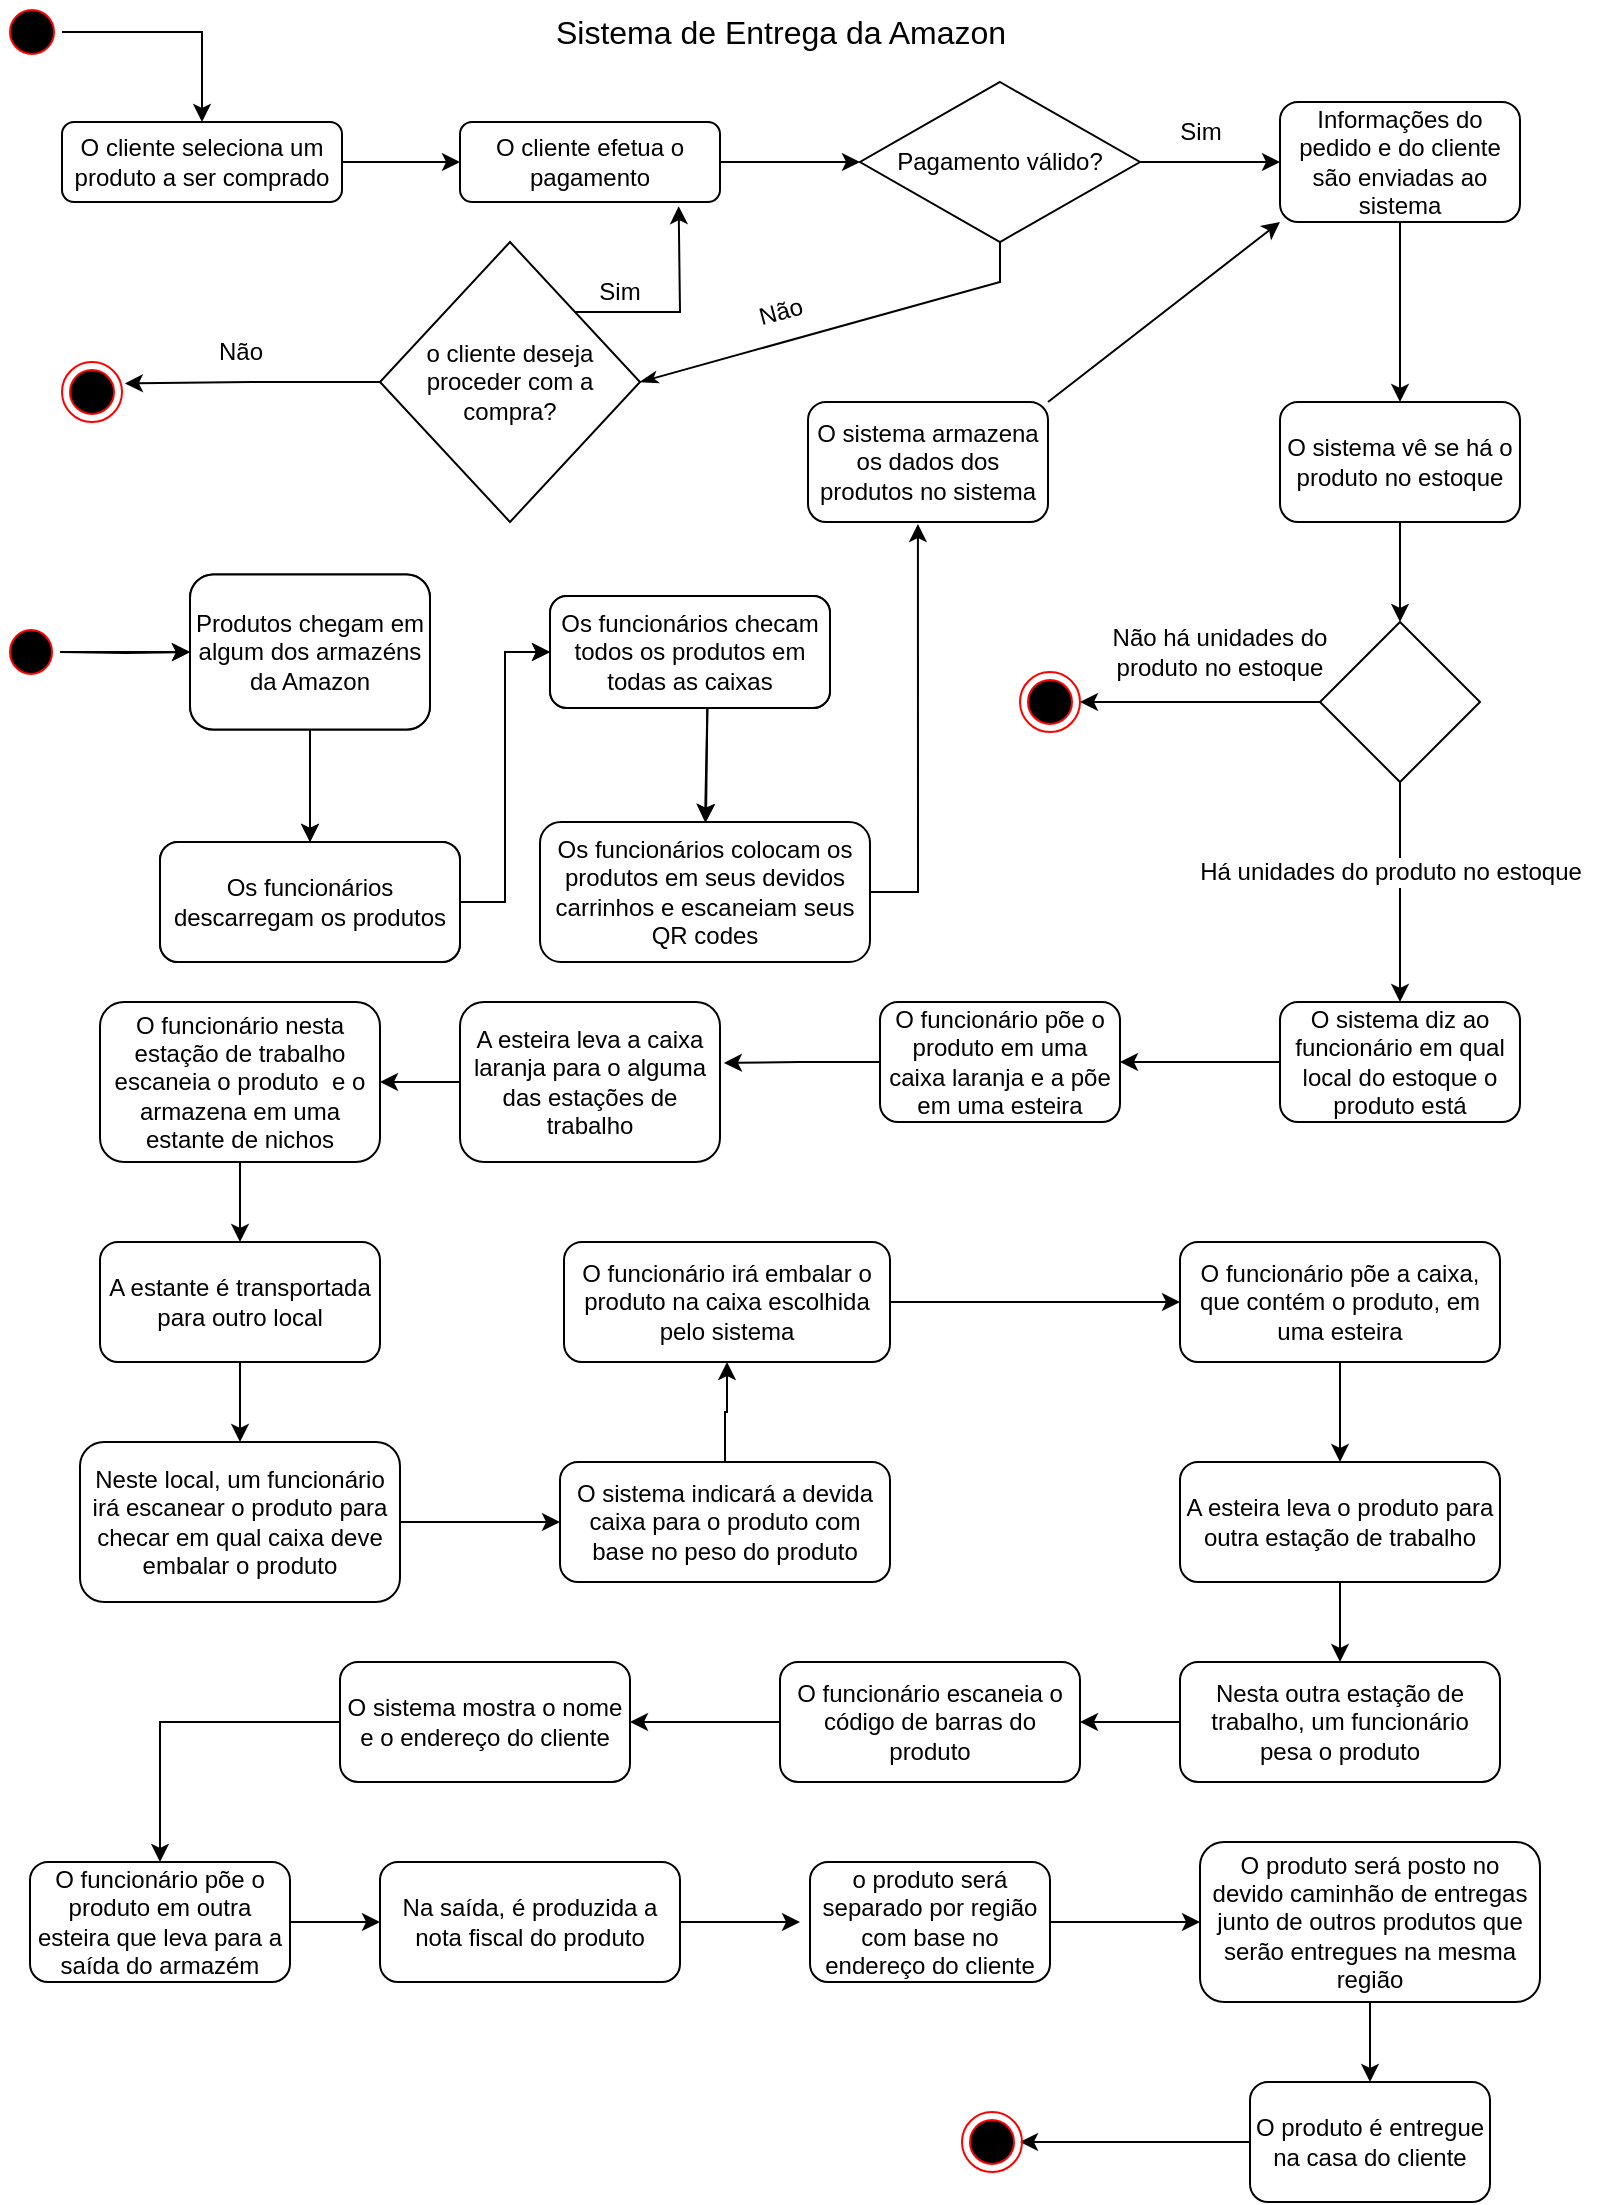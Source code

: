 <mxfile version="21.1.2" type="github">
  <diagram id="C5RBs43oDa-KdzZeNtuy" name="Page-1">
    <mxGraphModel dx="926" dy="509" grid="1" gridSize="10" guides="1" tooltips="1" connect="1" arrows="1" fold="1" page="1" pageScale="1" pageWidth="827" pageHeight="1169" math="0" shadow="0">
      <root>
        <mxCell id="WIyWlLk6GJQsqaUBKTNV-0" />
        <mxCell id="WIyWlLk6GJQsqaUBKTNV-1" parent="WIyWlLk6GJQsqaUBKTNV-0" />
        <mxCell id="7g69OASNnYOCCf8_o89a-4" style="edgeStyle=orthogonalEdgeStyle;rounded=0;orthogonalLoop=1;jettySize=auto;html=1;exitX=1;exitY=0.5;exitDx=0;exitDy=0;entryX=0;entryY=0.5;entryDx=0;entryDy=0;" parent="WIyWlLk6GJQsqaUBKTNV-1" source="7g69OASNnYOCCf8_o89a-0" target="7g69OASNnYOCCf8_o89a-3" edge="1">
          <mxGeometry relative="1" as="geometry" />
        </mxCell>
        <mxCell id="7g69OASNnYOCCf8_o89a-0" value="O cliente seleciona um produto a ser comprado" style="rounded=1;whiteSpace=wrap;html=1;" parent="WIyWlLk6GJQsqaUBKTNV-1" vertex="1">
          <mxGeometry x="41" y="90" width="140" height="40" as="geometry" />
        </mxCell>
        <mxCell id="7g69OASNnYOCCf8_o89a-7" style="edgeStyle=orthogonalEdgeStyle;rounded=0;orthogonalLoop=1;jettySize=auto;html=1;exitX=1;exitY=0.5;exitDx=0;exitDy=0;entryX=0;entryY=0.5;entryDx=0;entryDy=0;" parent="WIyWlLk6GJQsqaUBKTNV-1" source="7g69OASNnYOCCf8_o89a-3" edge="1">
          <mxGeometry relative="1" as="geometry">
            <mxPoint x="440" y="110" as="targetPoint" />
          </mxGeometry>
        </mxCell>
        <mxCell id="7g69OASNnYOCCf8_o89a-3" value="O cliente efetua o pagamento" style="rounded=1;whiteSpace=wrap;html=1;" parent="WIyWlLk6GJQsqaUBKTNV-1" vertex="1">
          <mxGeometry x="240" y="90" width="130" height="40" as="geometry" />
        </mxCell>
        <mxCell id="7g69OASNnYOCCf8_o89a-13" style="edgeStyle=orthogonalEdgeStyle;rounded=0;orthogonalLoop=1;jettySize=auto;html=1;exitX=1;exitY=0.5;exitDx=0;exitDy=0;" parent="WIyWlLk6GJQsqaUBKTNV-1" source="7g69OASNnYOCCf8_o89a-8" target="7g69OASNnYOCCf8_o89a-12" edge="1">
          <mxGeometry relative="1" as="geometry" />
        </mxCell>
        <mxCell id="7g69OASNnYOCCf8_o89a-8" value="Pagamento válido?" style="rhombus;whiteSpace=wrap;html=1;" parent="WIyWlLk6GJQsqaUBKTNV-1" vertex="1">
          <mxGeometry x="440" y="70" width="140" height="80" as="geometry" />
        </mxCell>
        <mxCell id="7g69OASNnYOCCf8_o89a-10" value="" style="endArrow=classicThin;html=1;rounded=0;exitX=0.5;exitY=1;exitDx=0;exitDy=0;startArrow=none;startFill=0;endFill=1;entryX=1;entryY=0.5;entryDx=0;entryDy=0;" parent="WIyWlLk6GJQsqaUBKTNV-1" source="7g69OASNnYOCCf8_o89a-8" target="7g69OASNnYOCCf8_o89a-17" edge="1">
          <mxGeometry width="50" height="50" relative="1" as="geometry">
            <mxPoint x="530" y="180" as="sourcePoint" />
            <mxPoint x="370" y="260" as="targetPoint" />
            <Array as="points">
              <mxPoint x="510" y="170" />
            </Array>
          </mxGeometry>
        </mxCell>
        <mxCell id="7g69OASNnYOCCf8_o89a-11" value="Não" style="text;html=1;align=center;verticalAlign=middle;resizable=0;points=[];autosize=1;strokeColor=none;fillColor=none;rotation=-15;" parent="WIyWlLk6GJQsqaUBKTNV-1" vertex="1">
          <mxGeometry x="375" y="170" width="50" height="30" as="geometry" />
        </mxCell>
        <mxCell id="7g69OASNnYOCCf8_o89a-43" style="edgeStyle=orthogonalEdgeStyle;rounded=0;orthogonalLoop=1;jettySize=auto;html=1;entryX=0.5;entryY=0;entryDx=0;entryDy=0;" parent="WIyWlLk6GJQsqaUBKTNV-1" source="7g69OASNnYOCCf8_o89a-12" target="7g69OASNnYOCCf8_o89a-42" edge="1">
          <mxGeometry relative="1" as="geometry" />
        </mxCell>
        <mxCell id="7g69OASNnYOCCf8_o89a-12" value="Informações do pedido e do cliente são enviadas ao sistema" style="rounded=1;whiteSpace=wrap;html=1;" parent="WIyWlLk6GJQsqaUBKTNV-1" vertex="1">
          <mxGeometry x="650" y="80" width="120" height="60" as="geometry" />
        </mxCell>
        <mxCell id="7g69OASNnYOCCf8_o89a-14" value="Sim" style="text;html=1;align=center;verticalAlign=middle;resizable=0;points=[];autosize=1;strokeColor=none;fillColor=none;" parent="WIyWlLk6GJQsqaUBKTNV-1" vertex="1">
          <mxGeometry x="590" y="80" width="40" height="30" as="geometry" />
        </mxCell>
        <mxCell id="7g69OASNnYOCCf8_o89a-15" value="Sistema de Entrega da Amazon" style="text;html=1;align=center;verticalAlign=middle;resizable=0;points=[];autosize=1;strokeColor=none;fillColor=none;fontSize=16;" parent="WIyWlLk6GJQsqaUBKTNV-1" vertex="1">
          <mxGeometry x="275" y="30" width="250" height="30" as="geometry" />
        </mxCell>
        <mxCell id="7g69OASNnYOCCf8_o89a-18" style="rounded=0;orthogonalLoop=1;jettySize=auto;html=1;exitX=1;exitY=0;exitDx=0;exitDy=0;entryX=0.841;entryY=1.053;entryDx=0;entryDy=0;entryPerimeter=0;" parent="WIyWlLk6GJQsqaUBKTNV-1" source="7g69OASNnYOCCf8_o89a-17" target="7g69OASNnYOCCf8_o89a-3" edge="1">
          <mxGeometry relative="1" as="geometry">
            <mxPoint x="370" y="170" as="targetPoint" />
            <Array as="points">
              <mxPoint x="350" y="185" />
            </Array>
          </mxGeometry>
        </mxCell>
        <mxCell id="7g69OASNnYOCCf8_o89a-21" style="edgeStyle=orthogonalEdgeStyle;rounded=0;orthogonalLoop=1;jettySize=auto;html=1;exitX=0;exitY=0.5;exitDx=0;exitDy=0;entryX=1.048;entryY=0.357;entryDx=0;entryDy=0;entryPerimeter=0;" parent="WIyWlLk6GJQsqaUBKTNV-1" source="7g69OASNnYOCCf8_o89a-17" target="7g69OASNnYOCCf8_o89a-20" edge="1">
          <mxGeometry relative="1" as="geometry" />
        </mxCell>
        <mxCell id="7g69OASNnYOCCf8_o89a-17" value="o cliente deseja proceder com a compra?" style="rhombus;whiteSpace=wrap;html=1;" parent="WIyWlLk6GJQsqaUBKTNV-1" vertex="1">
          <mxGeometry x="200" y="150" width="130" height="140" as="geometry" />
        </mxCell>
        <mxCell id="7g69OASNnYOCCf8_o89a-19" value="Sim" style="text;strokeColor=none;fillColor=none;align=center;verticalAlign=middle;spacingLeft=4;spacingRight=4;overflow=hidden;points=[[0,0.5],[1,0.5]];portConstraint=eastwest;rotatable=0;whiteSpace=wrap;html=1;" parent="WIyWlLk6GJQsqaUBKTNV-1" vertex="1">
          <mxGeometry x="280" y="160" width="80" height="30" as="geometry" />
        </mxCell>
        <mxCell id="7g69OASNnYOCCf8_o89a-20" value="" style="ellipse;html=1;shape=endState;fillColor=#000000;strokeColor=#ff0000;" parent="WIyWlLk6GJQsqaUBKTNV-1" vertex="1">
          <mxGeometry x="41" y="210" width="30" height="30" as="geometry" />
        </mxCell>
        <mxCell id="7g69OASNnYOCCf8_o89a-22" value="Não" style="text;html=1;align=center;verticalAlign=middle;resizable=0;points=[];autosize=1;strokeColor=none;fillColor=none;" parent="WIyWlLk6GJQsqaUBKTNV-1" vertex="1">
          <mxGeometry x="105" y="190" width="50" height="30" as="geometry" />
        </mxCell>
        <mxCell id="7g69OASNnYOCCf8_o89a-26" style="edgeStyle=orthogonalEdgeStyle;rounded=0;orthogonalLoop=1;jettySize=auto;html=1;entryX=0.5;entryY=0;entryDx=0;entryDy=0;" parent="WIyWlLk6GJQsqaUBKTNV-1" source="7g69OASNnYOCCf8_o89a-23" target="7g69OASNnYOCCf8_o89a-0" edge="1">
          <mxGeometry relative="1" as="geometry">
            <mxPoint x="120" y="40" as="targetPoint" />
            <Array as="points">
              <mxPoint x="111" y="45" />
            </Array>
          </mxGeometry>
        </mxCell>
        <mxCell id="7g69OASNnYOCCf8_o89a-23" value="" style="ellipse;html=1;shape=startState;fillColor=#000000;strokeColor=#ff0000;" parent="WIyWlLk6GJQsqaUBKTNV-1" vertex="1">
          <mxGeometry x="11" y="30" width="30" height="30" as="geometry" />
        </mxCell>
        <mxCell id="7g69OASNnYOCCf8_o89a-29" style="edgeStyle=orthogonalEdgeStyle;rounded=0;orthogonalLoop=1;jettySize=auto;html=1;entryX=0;entryY=0.5;entryDx=0;entryDy=0;" parent="WIyWlLk6GJQsqaUBKTNV-1" source="7g69OASNnYOCCf8_o89a-27" target="7g69OASNnYOCCf8_o89a-30" edge="1">
          <mxGeometry relative="1" as="geometry">
            <mxPoint x="100.0" y="355" as="targetPoint" />
          </mxGeometry>
        </mxCell>
        <mxCell id="7g69OASNnYOCCf8_o89a-27" value="" style="ellipse;html=1;shape=startState;fillColor=#000000;strokeColor=#ff0000;" parent="WIyWlLk6GJQsqaUBKTNV-1" vertex="1">
          <mxGeometry x="11" y="340" width="29" height="30" as="geometry" />
        </mxCell>
        <mxCell id="7g69OASNnYOCCf8_o89a-38" style="edgeStyle=orthogonalEdgeStyle;rounded=0;orthogonalLoop=1;jettySize=auto;html=1;entryX=0.5;entryY=0;entryDx=0;entryDy=0;" parent="WIyWlLk6GJQsqaUBKTNV-1" source="7g69OASNnYOCCf8_o89a-30" target="7g69OASNnYOCCf8_o89a-34" edge="1">
          <mxGeometry relative="1" as="geometry" />
        </mxCell>
        <mxCell id="7g69OASNnYOCCf8_o89a-30" value="Produtos chegam em algum dos armazéns da Amazon" style="rounded=1;whiteSpace=wrap;html=1;" parent="WIyWlLk6GJQsqaUBKTNV-1" vertex="1">
          <mxGeometry x="105" y="316.25" width="120" height="77.5" as="geometry" />
        </mxCell>
        <mxCell id="7g69OASNnYOCCf8_o89a-37" style="edgeStyle=orthogonalEdgeStyle;rounded=0;orthogonalLoop=1;jettySize=auto;html=1;exitX=1;exitY=0.5;exitDx=0;exitDy=0;entryX=0;entryY=0.5;entryDx=0;entryDy=0;" parent="WIyWlLk6GJQsqaUBKTNV-1" source="7g69OASNnYOCCf8_o89a-34" target="7g69OASNnYOCCf8_o89a-35" edge="1">
          <mxGeometry relative="1" as="geometry" />
        </mxCell>
        <mxCell id="7g69OASNnYOCCf8_o89a-34" value="Os funcionários descarregam os produtos" style="rounded=1;whiteSpace=wrap;html=1;" parent="WIyWlLk6GJQsqaUBKTNV-1" vertex="1">
          <mxGeometry x="90" y="450" width="150" height="60" as="geometry" />
        </mxCell>
        <mxCell id="7g69OASNnYOCCf8_o89a-41" style="rounded=0;orthogonalLoop=1;jettySize=auto;html=1;entryX=0.5;entryY=0;entryDx=0;entryDy=0;exitX=0.562;exitY=1.006;exitDx=0;exitDy=0;exitPerimeter=0;" parent="WIyWlLk6GJQsqaUBKTNV-1" source="7g69OASNnYOCCf8_o89a-35" target="7g69OASNnYOCCf8_o89a-39" edge="1">
          <mxGeometry relative="1" as="geometry">
            <mxPoint x="370" y="390" as="sourcePoint" />
          </mxGeometry>
        </mxCell>
        <mxCell id="7g69OASNnYOCCf8_o89a-35" value="Os funcionários checam todos os produtos em todas as caixas" style="rounded=1;whiteSpace=wrap;html=1;" parent="WIyWlLk6GJQsqaUBKTNV-1" vertex="1">
          <mxGeometry x="285" y="327" width="140" height="56" as="geometry" />
        </mxCell>
        <mxCell id="7g69OASNnYOCCf8_o89a-47" style="edgeStyle=orthogonalEdgeStyle;rounded=0;orthogonalLoop=1;jettySize=auto;html=1;exitX=1;exitY=0.5;exitDx=0;exitDy=0;entryX=0.458;entryY=1.017;entryDx=0;entryDy=0;entryPerimeter=0;" parent="WIyWlLk6GJQsqaUBKTNV-1" source="7g69OASNnYOCCf8_o89a-39" target="7g69OASNnYOCCf8_o89a-44" edge="1">
          <mxGeometry relative="1" as="geometry">
            <mxPoint x="540" y="320" as="targetPoint" />
          </mxGeometry>
        </mxCell>
        <mxCell id="7g69OASNnYOCCf8_o89a-39" value="Os funcionários colocam os produtos em seus devidos carrinhos e escaneiam seus QR codes" style="rounded=1;whiteSpace=wrap;html=1;" parent="WIyWlLk6GJQsqaUBKTNV-1" vertex="1">
          <mxGeometry x="280" y="440" width="165" height="70" as="geometry" />
        </mxCell>
        <mxCell id="7g69OASNnYOCCf8_o89a-50" style="edgeStyle=orthogonalEdgeStyle;rounded=0;orthogonalLoop=1;jettySize=auto;html=1;exitX=0.5;exitY=1;exitDx=0;exitDy=0;entryX=0.5;entryY=0;entryDx=0;entryDy=0;" parent="WIyWlLk6GJQsqaUBKTNV-1" source="7g69OASNnYOCCf8_o89a-42" target="7g69OASNnYOCCf8_o89a-48" edge="1">
          <mxGeometry relative="1" as="geometry" />
        </mxCell>
        <mxCell id="7g69OASNnYOCCf8_o89a-42" value="O sistema vê se há o produto no estoque" style="rounded=1;whiteSpace=wrap;html=1;" parent="WIyWlLk6GJQsqaUBKTNV-1" vertex="1">
          <mxGeometry x="650" y="230" width="120" height="60" as="geometry" />
        </mxCell>
        <mxCell id="7g69OASNnYOCCf8_o89a-57" style="rounded=0;orthogonalLoop=1;jettySize=auto;html=1;exitX=1;exitY=0;exitDx=0;exitDy=0;entryX=0;entryY=1;entryDx=0;entryDy=0;" parent="WIyWlLk6GJQsqaUBKTNV-1" source="7g69OASNnYOCCf8_o89a-44" target="7g69OASNnYOCCf8_o89a-12" edge="1">
          <mxGeometry relative="1" as="geometry" />
        </mxCell>
        <mxCell id="7g69OASNnYOCCf8_o89a-44" value="O sistema armazena os dados dos produtos no sistema" style="rounded=1;whiteSpace=wrap;html=1;" parent="WIyWlLk6GJQsqaUBKTNV-1" vertex="1">
          <mxGeometry x="414" y="230" width="120" height="60" as="geometry" />
        </mxCell>
        <mxCell id="7g69OASNnYOCCf8_o89a-52" style="edgeStyle=orthogonalEdgeStyle;rounded=0;orthogonalLoop=1;jettySize=auto;html=1;entryX=1;entryY=0.5;entryDx=0;entryDy=0;" parent="WIyWlLk6GJQsqaUBKTNV-1" source="7g69OASNnYOCCf8_o89a-48" target="7g69OASNnYOCCf8_o89a-49" edge="1">
          <mxGeometry relative="1" as="geometry" />
        </mxCell>
        <mxCell id="7g69OASNnYOCCf8_o89a-55" style="edgeStyle=orthogonalEdgeStyle;rounded=0;orthogonalLoop=1;jettySize=auto;html=1;" parent="WIyWlLk6GJQsqaUBKTNV-1" source="7g69OASNnYOCCf8_o89a-48" edge="1">
          <mxGeometry relative="1" as="geometry">
            <mxPoint x="710" y="530" as="targetPoint" />
          </mxGeometry>
        </mxCell>
        <mxCell id="7g69OASNnYOCCf8_o89a-48" value="" style="rhombus;whiteSpace=wrap;html=1;" parent="WIyWlLk6GJQsqaUBKTNV-1" vertex="1">
          <mxGeometry x="670" y="340" width="80" height="80" as="geometry" />
        </mxCell>
        <mxCell id="7g69OASNnYOCCf8_o89a-49" value="" style="ellipse;html=1;shape=endState;fillColor=#000000;strokeColor=#ff0000;" parent="WIyWlLk6GJQsqaUBKTNV-1" vertex="1">
          <mxGeometry x="520" y="365" width="30" height="30" as="geometry" />
        </mxCell>
        <mxCell id="7g69OASNnYOCCf8_o89a-54" value="Não há unidades do produto no estoque" style="text;strokeColor=none;align=center;fillColor=none;html=1;verticalAlign=middle;whiteSpace=wrap;rounded=0;" parent="WIyWlLk6GJQsqaUBKTNV-1" vertex="1">
          <mxGeometry x="550" y="340" width="140" height="30" as="geometry" />
        </mxCell>
        <mxCell id="7g69OASNnYOCCf8_o89a-56" value="Há unidades do produto no estoque" style="text;html=1;align=center;verticalAlign=middle;resizable=0;points=[];autosize=1;strokeColor=none;fillColor=none;labelBackgroundColor=default;" parent="WIyWlLk6GJQsqaUBKTNV-1" vertex="1">
          <mxGeometry x="600" y="450" width="210" height="30" as="geometry" />
        </mxCell>
        <mxCell id="alA27K1LgbavTXRcBK-0-2" style="edgeStyle=orthogonalEdgeStyle;rounded=0;orthogonalLoop=1;jettySize=auto;html=1;entryX=1;entryY=0.5;entryDx=0;entryDy=0;" edge="1" parent="WIyWlLk6GJQsqaUBKTNV-1" source="alA27K1LgbavTXRcBK-0-0" target="alA27K1LgbavTXRcBK-0-1">
          <mxGeometry relative="1" as="geometry" />
        </mxCell>
        <mxCell id="alA27K1LgbavTXRcBK-0-0" value="O sistema diz ao funcionário em qual local do estoque o produto está" style="rounded=1;whiteSpace=wrap;html=1;" vertex="1" parent="WIyWlLk6GJQsqaUBKTNV-1">
          <mxGeometry x="650" y="530" width="120" height="60" as="geometry" />
        </mxCell>
        <mxCell id="alA27K1LgbavTXRcBK-0-4" style="edgeStyle=orthogonalEdgeStyle;rounded=0;orthogonalLoop=1;jettySize=auto;html=1;exitX=0;exitY=0.5;exitDx=0;exitDy=0;entryX=1.015;entryY=0.381;entryDx=0;entryDy=0;entryPerimeter=0;" edge="1" parent="WIyWlLk6GJQsqaUBKTNV-1" source="alA27K1LgbavTXRcBK-0-1" target="alA27K1LgbavTXRcBK-0-3">
          <mxGeometry relative="1" as="geometry">
            <mxPoint x="380" y="560" as="targetPoint" />
          </mxGeometry>
        </mxCell>
        <mxCell id="alA27K1LgbavTXRcBK-0-1" value="O funcionário põe o produto em uma caixa laranja e a põe em uma esteira" style="rounded=1;whiteSpace=wrap;html=1;" vertex="1" parent="WIyWlLk6GJQsqaUBKTNV-1">
          <mxGeometry x="450" y="530" width="120" height="60" as="geometry" />
        </mxCell>
        <mxCell id="alA27K1LgbavTXRcBK-0-8" style="edgeStyle=orthogonalEdgeStyle;rounded=0;orthogonalLoop=1;jettySize=auto;html=1;entryX=1;entryY=0.5;entryDx=0;entryDy=0;" edge="1" parent="WIyWlLk6GJQsqaUBKTNV-1" source="alA27K1LgbavTXRcBK-0-3" target="alA27K1LgbavTXRcBK-0-5">
          <mxGeometry relative="1" as="geometry" />
        </mxCell>
        <mxCell id="alA27K1LgbavTXRcBK-0-3" value="A esteira leva a caixa laranja para o alguma das estações de trabalho" style="rounded=1;whiteSpace=wrap;html=1;" vertex="1" parent="WIyWlLk6GJQsqaUBKTNV-1">
          <mxGeometry x="240" y="530" width="130" height="80" as="geometry" />
        </mxCell>
        <mxCell id="alA27K1LgbavTXRcBK-0-10" style="edgeStyle=orthogonalEdgeStyle;rounded=0;orthogonalLoop=1;jettySize=auto;html=1;entryX=0.5;entryY=0;entryDx=0;entryDy=0;" edge="1" parent="WIyWlLk6GJQsqaUBKTNV-1" source="alA27K1LgbavTXRcBK-0-5" target="alA27K1LgbavTXRcBK-0-9">
          <mxGeometry relative="1" as="geometry" />
        </mxCell>
        <mxCell id="alA27K1LgbavTXRcBK-0-5" value="O funcionário nesta estação de trabalho escaneia o produto&amp;nbsp; e o armazena em uma estante de nichos" style="rounded=1;whiteSpace=wrap;html=1;" vertex="1" parent="WIyWlLk6GJQsqaUBKTNV-1">
          <mxGeometry x="60" y="530" width="140" height="80" as="geometry" />
        </mxCell>
        <mxCell id="alA27K1LgbavTXRcBK-0-21" style="edgeStyle=orthogonalEdgeStyle;rounded=0;orthogonalLoop=1;jettySize=auto;html=1;exitX=0.5;exitY=1;exitDx=0;exitDy=0;entryX=0.5;entryY=0;entryDx=0;entryDy=0;" edge="1" parent="WIyWlLk6GJQsqaUBKTNV-1" source="alA27K1LgbavTXRcBK-0-9" target="alA27K1LgbavTXRcBK-0-11">
          <mxGeometry relative="1" as="geometry" />
        </mxCell>
        <mxCell id="alA27K1LgbavTXRcBK-0-9" value="A estante é transportada para outro local" style="rounded=1;whiteSpace=wrap;html=1;" vertex="1" parent="WIyWlLk6GJQsqaUBKTNV-1">
          <mxGeometry x="60" y="650" width="140" height="60" as="geometry" />
        </mxCell>
        <mxCell id="alA27K1LgbavTXRcBK-0-22" style="edgeStyle=orthogonalEdgeStyle;rounded=0;orthogonalLoop=1;jettySize=auto;html=1;exitX=1;exitY=0.5;exitDx=0;exitDy=0;" edge="1" parent="WIyWlLk6GJQsqaUBKTNV-1" source="alA27K1LgbavTXRcBK-0-11" target="alA27K1LgbavTXRcBK-0-13">
          <mxGeometry relative="1" as="geometry" />
        </mxCell>
        <mxCell id="alA27K1LgbavTXRcBK-0-11" value="Neste local, um funcionário irá escanear o produto para checar em qual caixa deve embalar o produto" style="rounded=1;whiteSpace=wrap;html=1;" vertex="1" parent="WIyWlLk6GJQsqaUBKTNV-1">
          <mxGeometry x="50" y="750" width="160" height="80" as="geometry" />
        </mxCell>
        <mxCell id="alA27K1LgbavTXRcBK-0-25" style="edgeStyle=orthogonalEdgeStyle;rounded=0;orthogonalLoop=1;jettySize=auto;html=1;entryX=0.5;entryY=1;entryDx=0;entryDy=0;" edge="1" parent="WIyWlLk6GJQsqaUBKTNV-1" source="alA27K1LgbavTXRcBK-0-13" target="alA27K1LgbavTXRcBK-0-23">
          <mxGeometry relative="1" as="geometry" />
        </mxCell>
        <mxCell id="alA27K1LgbavTXRcBK-0-13" value="O sistema indicará a devida caixa para o produto com base no peso do produto" style="rounded=1;whiteSpace=wrap;html=1;" vertex="1" parent="WIyWlLk6GJQsqaUBKTNV-1">
          <mxGeometry x="290" y="760" width="165" height="60" as="geometry" />
        </mxCell>
        <mxCell id="alA27K1LgbavTXRcBK-0-14" style="edgeStyle=orthogonalEdgeStyle;rounded=0;orthogonalLoop=1;jettySize=auto;html=1;entryX=0;entryY=0.5;entryDx=0;entryDy=0;" edge="1" target="alA27K1LgbavTXRcBK-0-16" parent="WIyWlLk6GJQsqaUBKTNV-1">
          <mxGeometry relative="1" as="geometry">
            <mxPoint x="100.0" y="355" as="targetPoint" />
            <mxPoint x="40" y="355" as="sourcePoint" />
          </mxGeometry>
        </mxCell>
        <mxCell id="alA27K1LgbavTXRcBK-0-15" style="edgeStyle=orthogonalEdgeStyle;rounded=0;orthogonalLoop=1;jettySize=auto;html=1;entryX=0.5;entryY=0;entryDx=0;entryDy=0;" edge="1" source="alA27K1LgbavTXRcBK-0-16" target="alA27K1LgbavTXRcBK-0-20" parent="WIyWlLk6GJQsqaUBKTNV-1">
          <mxGeometry relative="1" as="geometry" />
        </mxCell>
        <mxCell id="alA27K1LgbavTXRcBK-0-16" value="Produtos chegam em algum dos armazéns da Amazon" style="rounded=1;whiteSpace=wrap;html=1;" vertex="1" parent="WIyWlLk6GJQsqaUBKTNV-1">
          <mxGeometry x="105" y="316.25" width="120" height="77.5" as="geometry" />
        </mxCell>
        <mxCell id="alA27K1LgbavTXRcBK-0-17" style="edgeStyle=orthogonalEdgeStyle;rounded=0;orthogonalLoop=1;jettySize=auto;html=1;exitX=1;exitY=0.5;exitDx=0;exitDy=0;entryX=0;entryY=0.5;entryDx=0;entryDy=0;" edge="1" source="alA27K1LgbavTXRcBK-0-20" target="alA27K1LgbavTXRcBK-0-19" parent="WIyWlLk6GJQsqaUBKTNV-1">
          <mxGeometry relative="1" as="geometry" />
        </mxCell>
        <mxCell id="alA27K1LgbavTXRcBK-0-18" style="rounded=0;orthogonalLoop=1;jettySize=auto;html=1;entryX=0.5;entryY=0;entryDx=0;entryDy=0;exitX=0.562;exitY=1.006;exitDx=0;exitDy=0;exitPerimeter=0;" edge="1" source="alA27K1LgbavTXRcBK-0-19" parent="WIyWlLk6GJQsqaUBKTNV-1">
          <mxGeometry relative="1" as="geometry">
            <mxPoint x="370" y="390" as="sourcePoint" />
            <mxPoint x="363" y="440" as="targetPoint" />
          </mxGeometry>
        </mxCell>
        <mxCell id="alA27K1LgbavTXRcBK-0-19" value="Os funcionários checam todos os produtos em todas as caixas" style="rounded=1;whiteSpace=wrap;html=1;" vertex="1" parent="WIyWlLk6GJQsqaUBKTNV-1">
          <mxGeometry x="285" y="327" width="140" height="56" as="geometry" />
        </mxCell>
        <mxCell id="alA27K1LgbavTXRcBK-0-20" value="Os funcionários descarregam os produtos" style="rounded=1;whiteSpace=wrap;html=1;" vertex="1" parent="WIyWlLk6GJQsqaUBKTNV-1">
          <mxGeometry x="90" y="450" width="150" height="60" as="geometry" />
        </mxCell>
        <mxCell id="alA27K1LgbavTXRcBK-0-28" style="edgeStyle=orthogonalEdgeStyle;rounded=0;orthogonalLoop=1;jettySize=auto;html=1;exitX=1;exitY=0.5;exitDx=0;exitDy=0;entryX=0;entryY=0.5;entryDx=0;entryDy=0;" edge="1" parent="WIyWlLk6GJQsqaUBKTNV-1" source="alA27K1LgbavTXRcBK-0-23" target="alA27K1LgbavTXRcBK-0-26">
          <mxGeometry relative="1" as="geometry" />
        </mxCell>
        <mxCell id="alA27K1LgbavTXRcBK-0-23" value="O funcionário irá embalar o produto na caixa escolhida pelo sistema" style="rounded=1;whiteSpace=wrap;html=1;" vertex="1" parent="WIyWlLk6GJQsqaUBKTNV-1">
          <mxGeometry x="292" y="650" width="163" height="60" as="geometry" />
        </mxCell>
        <mxCell id="alA27K1LgbavTXRcBK-0-31" style="edgeStyle=orthogonalEdgeStyle;rounded=0;orthogonalLoop=1;jettySize=auto;html=1;exitX=0.5;exitY=1;exitDx=0;exitDy=0;entryX=0.5;entryY=0;entryDx=0;entryDy=0;" edge="1" parent="WIyWlLk6GJQsqaUBKTNV-1" source="alA27K1LgbavTXRcBK-0-26" target="alA27K1LgbavTXRcBK-0-29">
          <mxGeometry relative="1" as="geometry" />
        </mxCell>
        <mxCell id="alA27K1LgbavTXRcBK-0-26" value="O funcionário põe a caixa, que contém o produto, em uma esteira" style="rounded=1;whiteSpace=wrap;html=1;" vertex="1" parent="WIyWlLk6GJQsqaUBKTNV-1">
          <mxGeometry x="600" y="650" width="160" height="60" as="geometry" />
        </mxCell>
        <mxCell id="alA27K1LgbavTXRcBK-0-32" style="edgeStyle=orthogonalEdgeStyle;rounded=0;orthogonalLoop=1;jettySize=auto;html=1;exitX=0.5;exitY=1;exitDx=0;exitDy=0;entryX=0.5;entryY=0;entryDx=0;entryDy=0;" edge="1" parent="WIyWlLk6GJQsqaUBKTNV-1" source="alA27K1LgbavTXRcBK-0-29" target="alA27K1LgbavTXRcBK-0-30">
          <mxGeometry relative="1" as="geometry" />
        </mxCell>
        <mxCell id="alA27K1LgbavTXRcBK-0-29" value="A esteira leva o produto para outra estação de trabalho" style="rounded=1;whiteSpace=wrap;html=1;" vertex="1" parent="WIyWlLk6GJQsqaUBKTNV-1">
          <mxGeometry x="600" y="760" width="160" height="60" as="geometry" />
        </mxCell>
        <mxCell id="alA27K1LgbavTXRcBK-0-34" style="edgeStyle=orthogonalEdgeStyle;rounded=0;orthogonalLoop=1;jettySize=auto;html=1;entryX=1;entryY=0.5;entryDx=0;entryDy=0;" edge="1" parent="WIyWlLk6GJQsqaUBKTNV-1" source="alA27K1LgbavTXRcBK-0-30" target="alA27K1LgbavTXRcBK-0-33">
          <mxGeometry relative="1" as="geometry" />
        </mxCell>
        <mxCell id="alA27K1LgbavTXRcBK-0-30" value="Nesta outra estação de trabalho, um funcionário pesa o produto" style="rounded=1;whiteSpace=wrap;html=1;" vertex="1" parent="WIyWlLk6GJQsqaUBKTNV-1">
          <mxGeometry x="600" y="860" width="160" height="60" as="geometry" />
        </mxCell>
        <mxCell id="alA27K1LgbavTXRcBK-0-36" style="edgeStyle=orthogonalEdgeStyle;rounded=0;orthogonalLoop=1;jettySize=auto;html=1;exitX=0;exitY=0.5;exitDx=0;exitDy=0;" edge="1" parent="WIyWlLk6GJQsqaUBKTNV-1" source="alA27K1LgbavTXRcBK-0-33" target="alA27K1LgbavTXRcBK-0-35">
          <mxGeometry relative="1" as="geometry" />
        </mxCell>
        <mxCell id="alA27K1LgbavTXRcBK-0-33" value="O funcionário escaneia o código de barras do produto" style="rounded=1;whiteSpace=wrap;html=1;" vertex="1" parent="WIyWlLk6GJQsqaUBKTNV-1">
          <mxGeometry x="400" y="860" width="150" height="60" as="geometry" />
        </mxCell>
        <mxCell id="alA27K1LgbavTXRcBK-0-38" style="edgeStyle=orthogonalEdgeStyle;rounded=0;orthogonalLoop=1;jettySize=auto;html=1;exitX=0;exitY=0.5;exitDx=0;exitDy=0;entryX=0.5;entryY=0;entryDx=0;entryDy=0;" edge="1" parent="WIyWlLk6GJQsqaUBKTNV-1" source="alA27K1LgbavTXRcBK-0-35" target="alA27K1LgbavTXRcBK-0-37">
          <mxGeometry relative="1" as="geometry">
            <mxPoint x="80" y="889.947" as="targetPoint" />
          </mxGeometry>
        </mxCell>
        <mxCell id="alA27K1LgbavTXRcBK-0-35" value="O sistema mostra o nome e o endereço do cliente" style="rounded=1;whiteSpace=wrap;html=1;" vertex="1" parent="WIyWlLk6GJQsqaUBKTNV-1">
          <mxGeometry x="180" y="860" width="145" height="60" as="geometry" />
        </mxCell>
        <mxCell id="alA27K1LgbavTXRcBK-0-40" style="edgeStyle=orthogonalEdgeStyle;rounded=0;orthogonalLoop=1;jettySize=auto;html=1;entryX=0;entryY=0.5;entryDx=0;entryDy=0;" edge="1" parent="WIyWlLk6GJQsqaUBKTNV-1" source="alA27K1LgbavTXRcBK-0-37" target="alA27K1LgbavTXRcBK-0-39">
          <mxGeometry relative="1" as="geometry" />
        </mxCell>
        <mxCell id="alA27K1LgbavTXRcBK-0-37" value="O funcionário põe o produto em outra esteira que leva para a saída do armazém" style="rounded=1;whiteSpace=wrap;html=1;" vertex="1" parent="WIyWlLk6GJQsqaUBKTNV-1">
          <mxGeometry x="25" y="960" width="130" height="60" as="geometry" />
        </mxCell>
        <mxCell id="alA27K1LgbavTXRcBK-0-42" style="edgeStyle=orthogonalEdgeStyle;rounded=0;orthogonalLoop=1;jettySize=auto;html=1;" edge="1" parent="WIyWlLk6GJQsqaUBKTNV-1" source="alA27K1LgbavTXRcBK-0-39">
          <mxGeometry relative="1" as="geometry">
            <mxPoint x="410" y="990" as="targetPoint" />
          </mxGeometry>
        </mxCell>
        <mxCell id="alA27K1LgbavTXRcBK-0-39" value="Na saída, é produzida a nota fiscal do produto" style="rounded=1;whiteSpace=wrap;html=1;" vertex="1" parent="WIyWlLk6GJQsqaUBKTNV-1">
          <mxGeometry x="200" y="960" width="150" height="60" as="geometry" />
        </mxCell>
        <mxCell id="alA27K1LgbavTXRcBK-0-45" style="edgeStyle=orthogonalEdgeStyle;rounded=0;orthogonalLoop=1;jettySize=auto;html=1;exitX=1;exitY=0.5;exitDx=0;exitDy=0;" edge="1" parent="WIyWlLk6GJQsqaUBKTNV-1" source="alA27K1LgbavTXRcBK-0-41" target="alA27K1LgbavTXRcBK-0-43">
          <mxGeometry relative="1" as="geometry" />
        </mxCell>
        <mxCell id="alA27K1LgbavTXRcBK-0-41" value="o produto será separado por região com base no endereço do cliente" style="rounded=1;whiteSpace=wrap;html=1;" vertex="1" parent="WIyWlLk6GJQsqaUBKTNV-1">
          <mxGeometry x="415" y="960" width="120" height="60" as="geometry" />
        </mxCell>
        <mxCell id="alA27K1LgbavTXRcBK-0-47" style="edgeStyle=orthogonalEdgeStyle;rounded=0;orthogonalLoop=1;jettySize=auto;html=1;entryX=0.5;entryY=0;entryDx=0;entryDy=0;" edge="1" parent="WIyWlLk6GJQsqaUBKTNV-1" source="alA27K1LgbavTXRcBK-0-43" target="alA27K1LgbavTXRcBK-0-46">
          <mxGeometry relative="1" as="geometry" />
        </mxCell>
        <mxCell id="alA27K1LgbavTXRcBK-0-43" value="O produto será posto no devido caminhão de entregas junto de outros produtos que serão entregues na mesma região" style="rounded=1;whiteSpace=wrap;html=1;" vertex="1" parent="WIyWlLk6GJQsqaUBKTNV-1">
          <mxGeometry x="610" y="950" width="170" height="80" as="geometry" />
        </mxCell>
        <mxCell id="alA27K1LgbavTXRcBK-0-48" style="edgeStyle=orthogonalEdgeStyle;rounded=0;orthogonalLoop=1;jettySize=auto;html=1;" edge="1" parent="WIyWlLk6GJQsqaUBKTNV-1" source="alA27K1LgbavTXRcBK-0-46">
          <mxGeometry relative="1" as="geometry">
            <mxPoint x="520.0" y="1100" as="targetPoint" />
          </mxGeometry>
        </mxCell>
        <mxCell id="alA27K1LgbavTXRcBK-0-46" value="O produto é entregue na casa do cliente" style="rounded=1;whiteSpace=wrap;html=1;" vertex="1" parent="WIyWlLk6GJQsqaUBKTNV-1">
          <mxGeometry x="635" y="1070" width="120" height="60" as="geometry" />
        </mxCell>
        <mxCell id="alA27K1LgbavTXRcBK-0-49" value="" style="ellipse;html=1;shape=endState;fillColor=#000000;strokeColor=#ff0000;" vertex="1" parent="WIyWlLk6GJQsqaUBKTNV-1">
          <mxGeometry x="491" y="1085" width="30" height="30" as="geometry" />
        </mxCell>
      </root>
    </mxGraphModel>
  </diagram>
</mxfile>
